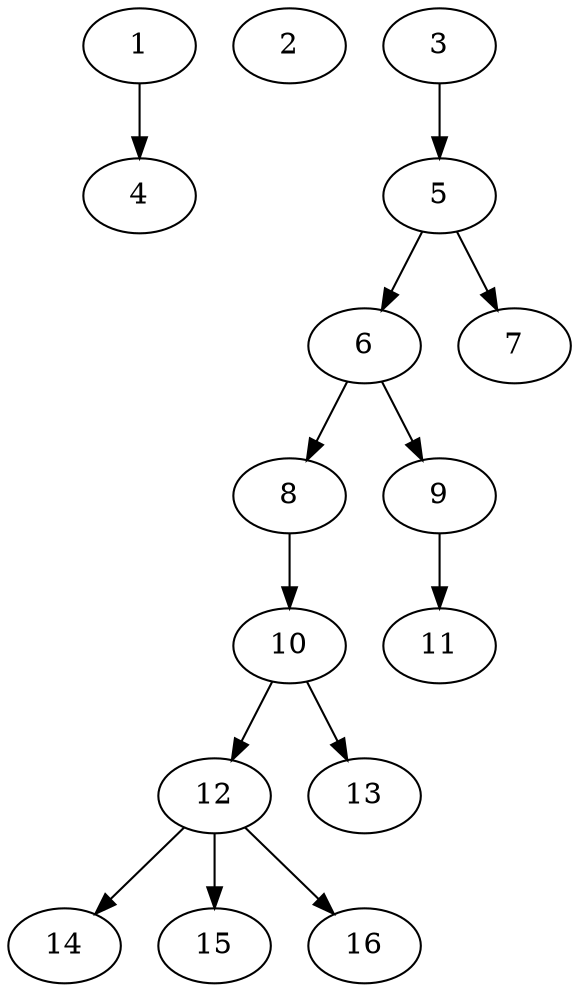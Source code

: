 // DAG (tier=1-easy, mode=data, n=16, ccr=0.324, fat=0.490, density=0.351, regular=0.657, jump=0.026, mindata=1048576, maxdata=8388608)
// DAG automatically generated by daggen at Sun Aug 24 16:33:33 2025
// /home/ermia/Project/Environments/daggen/bin/daggen --dot --ccr 0.324 --fat 0.490 --regular 0.657 --density 0.351 --jump 0.026 --mindata 1048576 --maxdata 8388608 -n 16 
digraph G {
  1 [size="62824551742911144", alpha="0.17", expect_size="31412275871455572"]
  1 -> 4 [size ="46800413130752"]
  2 [size="1068627555673451776", alpha="0.16", expect_size="534313777836725888"]
  3 [size="2334077920383507", alpha="0.13", expect_size="1167038960191753"]
  3 -> 5 [size ="69481866985472"]
  4 [size="163961921236631552000", alpha="0.04", expect_size="81980960618315776000"]
  5 [size="179824131303337696", alpha="0.09", expect_size="89912065651668848"]
  5 -> 6 [size ="161298042060800"]
  5 -> 7 [size ="161298042060800"]
  6 [size="1579420475977276", alpha="0.12", expect_size="789710237988638"]
  6 -> 8 [size ="50065301307392"]
  6 -> 9 [size ="50065301307392"]
  7 [size="2153005452303007744", alpha="0.01", expect_size="1076502726151503872"]
  8 [size="2927447317730557952", alpha="0.05", expect_size="1463723658865278976"]
  8 -> 10 [size ="16371282870272"]
  9 [size="3094998874970256", alpha="0.12", expect_size="1547499437485128"]
  9 -> 11 [size ="258949081202688"]
  10 [size="561878287076518656", alpha="0.00", expect_size="280939143538259328"]
  10 -> 12 [size ="341025235140608"]
  10 -> 13 [size ="341025235140608"]
  11 [size="17555763169116514", alpha="0.11", expect_size="8777881584558257"]
  12 [size="61556337132143528", alpha="0.12", expect_size="30778168566071764"]
  12 -> 14 [size ="29334123315200"]
  12 -> 15 [size ="29334123315200"]
  12 -> 16 [size ="29334123315200"]
  13 [size="16275866529807928", alpha="0.05", expect_size="8137933264903964"]
  14 [size="340062350522227008", alpha="0.14", expect_size="170031175261113504"]
  15 [size="42729449433176696", alpha="0.03", expect_size="21364724716588348"]
  16 [size="12465790967128746", alpha="0.09", expect_size="6232895483564373"]
}